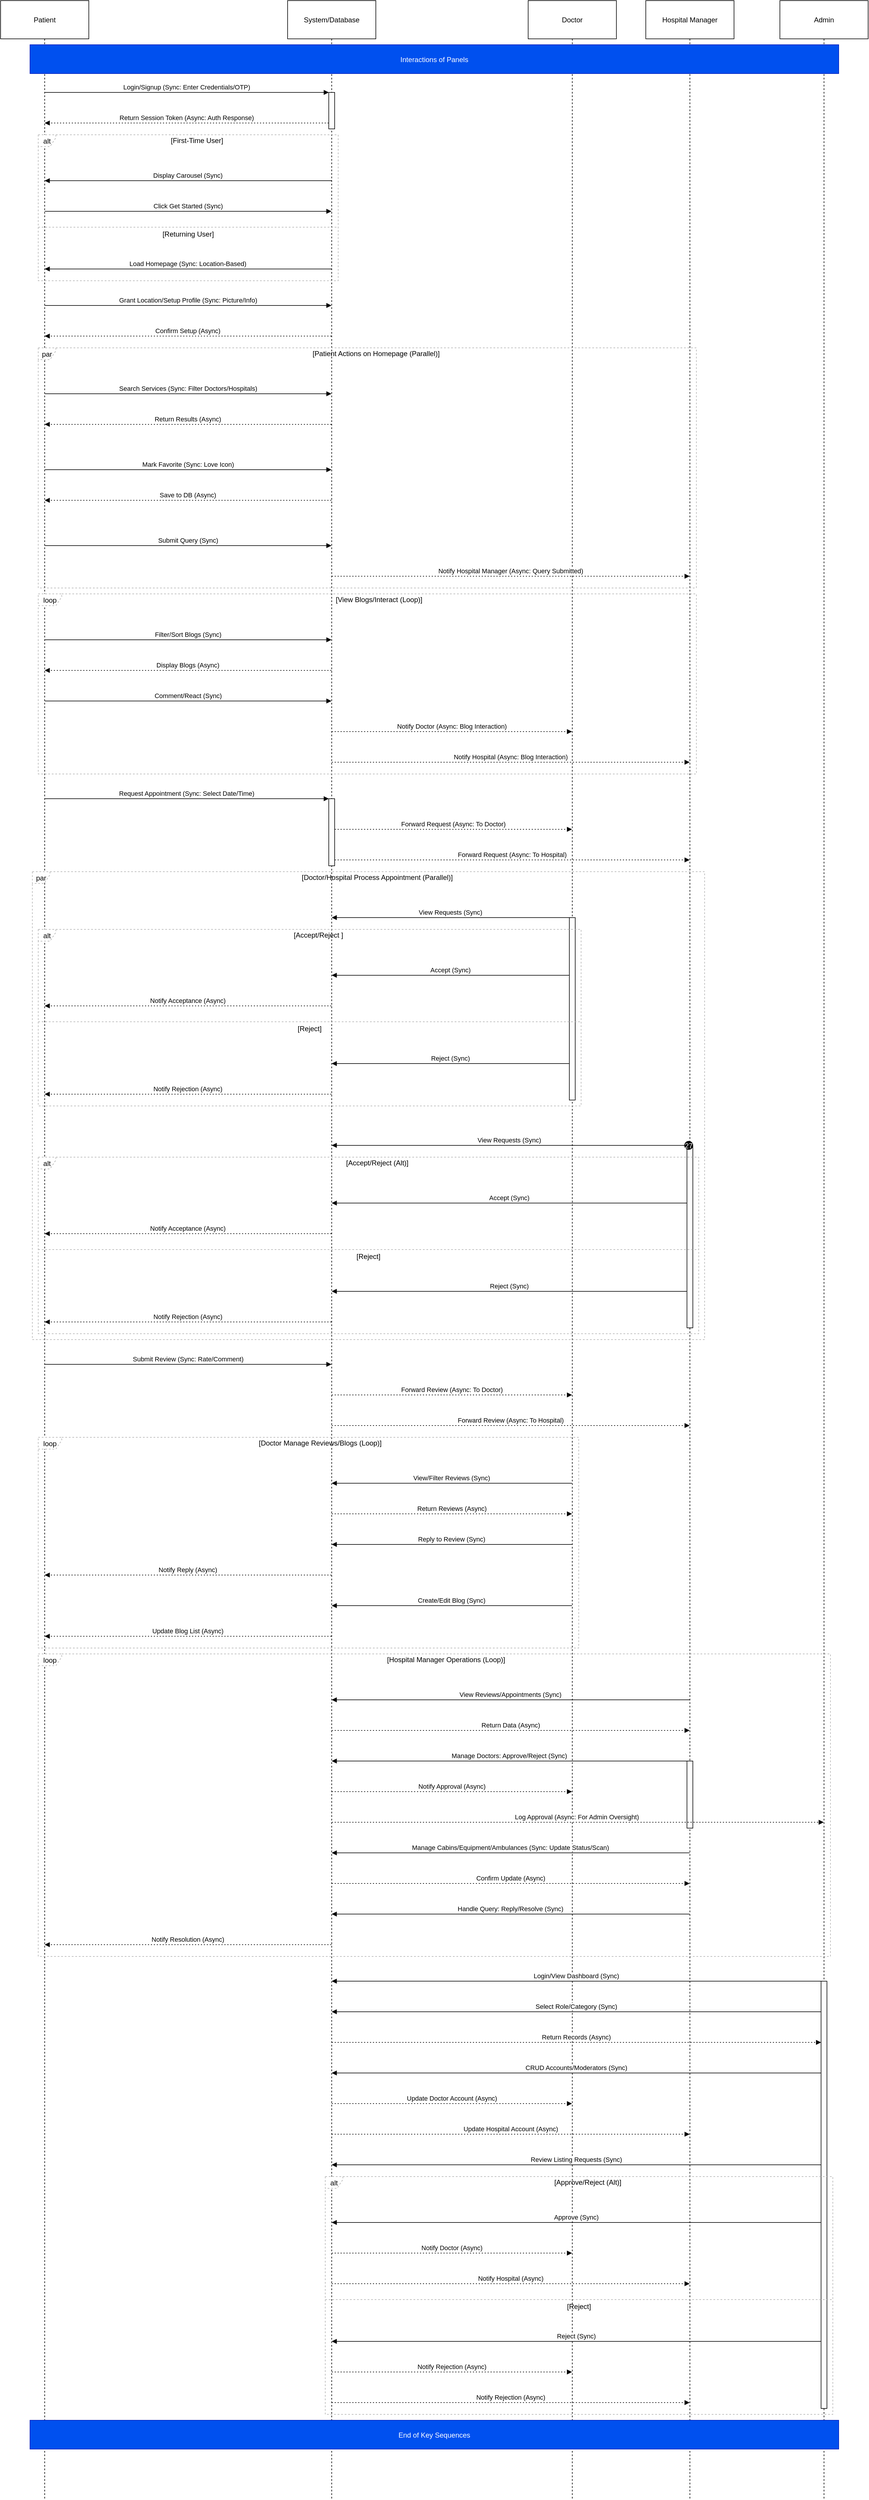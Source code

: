 <mxfile version="27.0.9">
  <diagram name="Page-1" id="QvruRTgkJkn1ztXlajO7">
    <mxGraphModel dx="1056" dy="623" grid="1" gridSize="10" guides="1" tooltips="1" connect="1" arrows="1" fold="1" page="1" pageScale="1" pageWidth="827" pageHeight="1169" math="0" shadow="0">
      <root>
        <mxCell id="0" />
        <mxCell id="1" parent="0" />
        <mxCell id="VMQEcDJkGILRsFR43LRz-1" value="Patient" style="shape=umlLifeline;perimeter=lifelinePerimeter;whiteSpace=wrap;container=1;dropTarget=0;collapsible=0;recursiveResize=0;outlineConnect=0;portConstraint=eastwest;newEdgeStyle={&quot;edgeStyle&quot;:&quot;elbowEdgeStyle&quot;,&quot;elbow&quot;:&quot;vertical&quot;,&quot;curved&quot;:0,&quot;rounded&quot;:0};size=65;" vertex="1" parent="1">
          <mxGeometry x="20" y="20" width="150" height="4245" as="geometry" />
        </mxCell>
        <mxCell id="VMQEcDJkGILRsFR43LRz-2" value="System/Database" style="shape=umlLifeline;perimeter=lifelinePerimeter;whiteSpace=wrap;container=1;dropTarget=0;collapsible=0;recursiveResize=0;outlineConnect=0;portConstraint=eastwest;newEdgeStyle={&quot;edgeStyle&quot;:&quot;elbowEdgeStyle&quot;,&quot;elbow&quot;:&quot;vertical&quot;,&quot;curved&quot;:0,&quot;rounded&quot;:0};size=65;" vertex="1" parent="1">
          <mxGeometry x="508" y="20" width="150" height="4245" as="geometry" />
        </mxCell>
        <mxCell id="VMQEcDJkGILRsFR43LRz-3" value="" style="points=[];perimeter=orthogonalPerimeter;outlineConnect=0;targetShapes=umlLifeline;portConstraint=eastwest;newEdgeStyle={&quot;edgeStyle&quot;:&quot;elbowEdgeStyle&quot;,&quot;elbow&quot;:&quot;vertical&quot;,&quot;curved&quot;:0,&quot;rounded&quot;:0}" vertex="1" parent="VMQEcDJkGILRsFR43LRz-2">
          <mxGeometry x="70" y="156" width="10" height="62" as="geometry" />
        </mxCell>
        <mxCell id="VMQEcDJkGILRsFR43LRz-4" value="" style="points=[];perimeter=orthogonalPerimeter;outlineConnect=0;targetShapes=umlLifeline;portConstraint=eastwest;newEdgeStyle={&quot;edgeStyle&quot;:&quot;elbowEdgeStyle&quot;,&quot;elbow&quot;:&quot;vertical&quot;,&quot;curved&quot;:0,&quot;rounded&quot;:0}" vertex="1" parent="VMQEcDJkGILRsFR43LRz-2">
          <mxGeometry x="70" y="1356" width="10" height="114" as="geometry" />
        </mxCell>
        <mxCell id="VMQEcDJkGILRsFR43LRz-5" value="Doctor" style="shape=umlLifeline;perimeter=lifelinePerimeter;whiteSpace=wrap;container=1;dropTarget=0;collapsible=0;recursiveResize=0;outlineConnect=0;portConstraint=eastwest;newEdgeStyle={&quot;edgeStyle&quot;:&quot;elbowEdgeStyle&quot;,&quot;elbow&quot;:&quot;vertical&quot;,&quot;curved&quot;:0,&quot;rounded&quot;:0};size=65;" vertex="1" parent="1">
          <mxGeometry x="917" y="20" width="150" height="4245" as="geometry" />
        </mxCell>
        <mxCell id="VMQEcDJkGILRsFR43LRz-6" value="" style="points=[];perimeter=orthogonalPerimeter;outlineConnect=0;targetShapes=umlLifeline;portConstraint=eastwest;newEdgeStyle={&quot;edgeStyle&quot;:&quot;elbowEdgeStyle&quot;,&quot;elbow&quot;:&quot;vertical&quot;,&quot;curved&quot;:0,&quot;rounded&quot;:0}" vertex="1" parent="VMQEcDJkGILRsFR43LRz-5">
          <mxGeometry x="70" y="1558" width="10" height="310" as="geometry" />
        </mxCell>
        <mxCell id="VMQEcDJkGILRsFR43LRz-7" value="Hospital Manager" style="shape=umlLifeline;perimeter=lifelinePerimeter;whiteSpace=wrap;container=1;dropTarget=0;collapsible=0;recursiveResize=0;outlineConnect=0;portConstraint=eastwest;newEdgeStyle={&quot;edgeStyle&quot;:&quot;elbowEdgeStyle&quot;,&quot;elbow&quot;:&quot;vertical&quot;,&quot;curved&quot;:0,&quot;rounded&quot;:0};size=65;" vertex="1" parent="1">
          <mxGeometry x="1117" y="20" width="150" height="4245" as="geometry" />
        </mxCell>
        <mxCell id="VMQEcDJkGILRsFR43LRz-8" value="" style="points=[];perimeter=orthogonalPerimeter;outlineConnect=0;targetShapes=umlLifeline;portConstraint=eastwest;newEdgeStyle={&quot;edgeStyle&quot;:&quot;elbowEdgeStyle&quot;,&quot;elbow&quot;:&quot;vertical&quot;,&quot;curved&quot;:0,&quot;rounded&quot;:0}" vertex="1" parent="VMQEcDJkGILRsFR43LRz-7">
          <mxGeometry x="70" y="1945" width="10" height="310" as="geometry" />
        </mxCell>
        <mxCell id="VMQEcDJkGILRsFR43LRz-9" value="" style="points=[];perimeter=orthogonalPerimeter;outlineConnect=0;targetShapes=umlLifeline;portConstraint=eastwest;newEdgeStyle={&quot;edgeStyle&quot;:&quot;elbowEdgeStyle&quot;,&quot;elbow&quot;:&quot;vertical&quot;,&quot;curved&quot;:0,&quot;rounded&quot;:0}" vertex="1" parent="VMQEcDJkGILRsFR43LRz-7">
          <mxGeometry x="70" y="2991" width="10" height="114" as="geometry" />
        </mxCell>
        <mxCell id="VMQEcDJkGILRsFR43LRz-10" value="Admin" style="shape=umlLifeline;perimeter=lifelinePerimeter;whiteSpace=wrap;container=1;dropTarget=0;collapsible=0;recursiveResize=0;outlineConnect=0;portConstraint=eastwest;newEdgeStyle={&quot;edgeStyle&quot;:&quot;elbowEdgeStyle&quot;,&quot;elbow&quot;:&quot;vertical&quot;,&quot;curved&quot;:0,&quot;rounded&quot;:0};size=65;" vertex="1" parent="1">
          <mxGeometry x="1345" y="20" width="150" height="4245" as="geometry" />
        </mxCell>
        <mxCell id="VMQEcDJkGILRsFR43LRz-11" value="" style="points=[];perimeter=orthogonalPerimeter;outlineConnect=0;targetShapes=umlLifeline;portConstraint=eastwest;newEdgeStyle={&quot;edgeStyle&quot;:&quot;elbowEdgeStyle&quot;,&quot;elbow&quot;:&quot;vertical&quot;,&quot;curved&quot;:0,&quot;rounded&quot;:0}" vertex="1" parent="VMQEcDJkGILRsFR43LRz-10">
          <mxGeometry x="70" y="3365" width="10" height="726" as="geometry" />
        </mxCell>
        <mxCell id="VMQEcDJkGILRsFR43LRz-12" value="alt" style="shape=umlFrame;dashed=1;pointerEvents=0;dropTarget=0;strokeColor=#B3B3B3;height=20;width=30" vertex="1" parent="1">
          <mxGeometry x="84" y="248" width="510" height="248" as="geometry" />
        </mxCell>
        <mxCell id="VMQEcDJkGILRsFR43LRz-13" value="[First-Time User]" style="text;strokeColor=none;fillColor=none;align=center;verticalAlign=middle;whiteSpace=wrap;" vertex="1" parent="VMQEcDJkGILRsFR43LRz-12">
          <mxGeometry x="30" width="480" height="20" as="geometry" />
        </mxCell>
        <mxCell id="VMQEcDJkGILRsFR43LRz-14" value="[Returning User]" style="shape=line;dashed=1;whiteSpace=wrap;verticalAlign=top;labelPosition=center;verticalLabelPosition=middle;align=center;strokeColor=#B3B3B3;" vertex="1" parent="VMQEcDJkGILRsFR43LRz-12">
          <mxGeometry y="155" width="510" height="4" as="geometry" />
        </mxCell>
        <mxCell id="VMQEcDJkGILRsFR43LRz-15" value="par" style="shape=umlFrame;dashed=1;pointerEvents=0;dropTarget=0;strokeColor=#B3B3B3;height=20;width=30" vertex="1" parent="1">
          <mxGeometry x="84" y="610" width="1119" height="408" as="geometry" />
        </mxCell>
        <mxCell id="VMQEcDJkGILRsFR43LRz-16" value="[Patient Actions on Homepage (Parallel)]" style="text;strokeColor=none;fillColor=none;align=center;verticalAlign=middle;whiteSpace=wrap;" vertex="1" parent="VMQEcDJkGILRsFR43LRz-15">
          <mxGeometry x="30" width="1089" height="20" as="geometry" />
        </mxCell>
        <mxCell id="VMQEcDJkGILRsFR43LRz-17" value="" style="shape=line;dashed=1;whiteSpace=wrap;verticalAlign=top;labelPosition=center;verticalLabelPosition=middle;align=center;strokeColor=#B3B3B3;" vertex="1" parent="VMQEcDJkGILRsFR43LRz-15">
          <mxGeometry y="155" width="1119" as="geometry" />
        </mxCell>
        <mxCell id="VMQEcDJkGILRsFR43LRz-18" value="" style="shape=line;dashed=1;whiteSpace=wrap;verticalAlign=top;labelPosition=center;verticalLabelPosition=middle;align=center;strokeColor=#B3B3B3;" vertex="1" parent="VMQEcDJkGILRsFR43LRz-15">
          <mxGeometry y="284" width="1119" as="geometry" />
        </mxCell>
        <mxCell id="VMQEcDJkGILRsFR43LRz-19" value="loop" style="shape=umlFrame;dashed=1;pointerEvents=0;dropTarget=0;strokeColor=#B3B3B3;height=20;width=40" vertex="1" parent="1">
          <mxGeometry x="84" y="1028" width="1119" height="306" as="geometry" />
        </mxCell>
        <mxCell id="VMQEcDJkGILRsFR43LRz-20" value="[View Blogs/Interact (Loop)]" style="text;strokeColor=none;fillColor=none;align=center;verticalAlign=middle;whiteSpace=wrap;" vertex="1" parent="VMQEcDJkGILRsFR43LRz-19">
          <mxGeometry x="40" width="1079" height="20" as="geometry" />
        </mxCell>
        <mxCell id="VMQEcDJkGILRsFR43LRz-21" value="alt" style="shape=umlFrame;dashed=1;pointerEvents=0;dropTarget=0;strokeColor=#B3B3B3;height=20;width=30" vertex="1" parent="1">
          <mxGeometry x="84" y="1598" width="923" height="300" as="geometry" />
        </mxCell>
        <mxCell id="VMQEcDJkGILRsFR43LRz-22" value="[Accept/Reject ]" style="text;strokeColor=none;fillColor=none;align=center;verticalAlign=middle;whiteSpace=wrap;" vertex="1" parent="VMQEcDJkGILRsFR43LRz-21">
          <mxGeometry x="30" width="893" height="20" as="geometry" />
        </mxCell>
        <mxCell id="VMQEcDJkGILRsFR43LRz-23" value="[Reject]" style="shape=line;dashed=1;whiteSpace=wrap;verticalAlign=top;labelPosition=center;verticalLabelPosition=middle;align=center;strokeColor=#B3B3B3;" vertex="1" parent="VMQEcDJkGILRsFR43LRz-21">
          <mxGeometry y="155" width="923" height="4" as="geometry" />
        </mxCell>
        <mxCell id="VMQEcDJkGILRsFR43LRz-24" value="alt" style="shape=umlFrame;dashed=1;pointerEvents=0;dropTarget=0;strokeColor=#B3B3B3;height=20;width=30" vertex="1" parent="1">
          <mxGeometry x="84" y="1985" width="1123" height="300" as="geometry" />
        </mxCell>
        <mxCell id="VMQEcDJkGILRsFR43LRz-25" value="[Accept/Reject (Alt)]" style="text;strokeColor=none;fillColor=none;align=center;verticalAlign=middle;whiteSpace=wrap;" vertex="1" parent="VMQEcDJkGILRsFR43LRz-24">
          <mxGeometry x="30" width="1093" height="20" as="geometry" />
        </mxCell>
        <mxCell id="VMQEcDJkGILRsFR43LRz-26" value="[Reject]" style="shape=line;dashed=1;whiteSpace=wrap;verticalAlign=top;labelPosition=center;verticalLabelPosition=middle;align=center;strokeColor=#B3B3B3;" vertex="1" parent="VMQEcDJkGILRsFR43LRz-24">
          <mxGeometry y="155" width="1123" height="4" as="geometry" />
        </mxCell>
        <mxCell id="VMQEcDJkGILRsFR43LRz-27" value="par" style="shape=umlFrame;dashed=1;pointerEvents=0;dropTarget=0;strokeColor=#B3B3B3;height=20;width=30" vertex="1" parent="1">
          <mxGeometry x="74" y="1500" width="1143" height="795" as="geometry" />
        </mxCell>
        <mxCell id="VMQEcDJkGILRsFR43LRz-28" value="[Doctor/Hospital Process Appointment (Parallel)]" style="text;strokeColor=none;fillColor=none;align=center;verticalAlign=middle;whiteSpace=wrap;" vertex="1" parent="VMQEcDJkGILRsFR43LRz-27">
          <mxGeometry x="30" width="1113" height="20" as="geometry" />
        </mxCell>
        <mxCell id="VMQEcDJkGILRsFR43LRz-29" value="" style="shape=line;dashed=1;whiteSpace=wrap;verticalAlign=top;labelPosition=center;verticalLabelPosition=middle;align=center;strokeColor=#B3B3B3;" vertex="1" parent="VMQEcDJkGILRsFR43LRz-27">
          <mxGeometry y="413" width="1143" as="geometry" />
        </mxCell>
        <mxCell id="VMQEcDJkGILRsFR43LRz-30" value="loop" style="shape=umlFrame;dashed=1;pointerEvents=0;dropTarget=0;strokeColor=#B3B3B3;height=20;width=40" vertex="1" parent="1">
          <mxGeometry x="84" y="2461" width="919" height="358" as="geometry" />
        </mxCell>
        <mxCell id="VMQEcDJkGILRsFR43LRz-31" value="[Doctor Manage Reviews/Blogs (Loop)]" style="text;strokeColor=none;fillColor=none;align=center;verticalAlign=middle;whiteSpace=wrap;" vertex="1" parent="VMQEcDJkGILRsFR43LRz-30">
          <mxGeometry x="40" width="879" height="20" as="geometry" />
        </mxCell>
        <mxCell id="VMQEcDJkGILRsFR43LRz-32" value="loop" style="shape=umlFrame;dashed=1;pointerEvents=0;dropTarget=0;strokeColor=#B3B3B3;height=20;width=40" vertex="1" parent="1">
          <mxGeometry x="84" y="2829" width="1347" height="514" as="geometry" />
        </mxCell>
        <mxCell id="VMQEcDJkGILRsFR43LRz-33" value="[Hospital Manager Operations (Loop)]" style="text;strokeColor=none;fillColor=none;align=center;verticalAlign=middle;whiteSpace=wrap;" vertex="1" parent="VMQEcDJkGILRsFR43LRz-32">
          <mxGeometry x="40" width="1307" height="20" as="geometry" />
        </mxCell>
        <mxCell id="VMQEcDJkGILRsFR43LRz-34" value="alt" style="shape=umlFrame;dashed=1;pointerEvents=0;dropTarget=0;strokeColor=#B3B3B3;height=20;width=30" vertex="1" parent="1">
          <mxGeometry x="572" y="3717" width="863" height="404" as="geometry" />
        </mxCell>
        <mxCell id="VMQEcDJkGILRsFR43LRz-35" value="[Approve/Reject (Alt)]" style="text;strokeColor=none;fillColor=none;align=center;verticalAlign=middle;whiteSpace=wrap;" vertex="1" parent="VMQEcDJkGILRsFR43LRz-34">
          <mxGeometry x="30" width="833" height="20" as="geometry" />
        </mxCell>
        <mxCell id="VMQEcDJkGILRsFR43LRz-36" value="[Reject]" style="shape=line;dashed=1;whiteSpace=wrap;verticalAlign=top;labelPosition=center;verticalLabelPosition=middle;align=center;strokeColor=#B3B3B3;" vertex="1" parent="VMQEcDJkGILRsFR43LRz-34">
          <mxGeometry y="207" width="863" height="4" as="geometry" />
        </mxCell>
        <mxCell id="VMQEcDJkGILRsFR43LRz-37" value="Login/Signup (Sync: Enter Credentials/OTP)" style="verticalAlign=bottom;edgeStyle=elbowEdgeStyle;elbow=vertical;curved=0;rounded=0;endArrow=block;" edge="1" parent="1" source="VMQEcDJkGILRsFR43LRz-1" target="VMQEcDJkGILRsFR43LRz-3">
          <mxGeometry relative="1" as="geometry">
            <Array as="points">
              <mxPoint x="348" y="176" />
            </Array>
          </mxGeometry>
        </mxCell>
        <mxCell id="VMQEcDJkGILRsFR43LRz-39" value="Return Session Token (Async: Auth Response)" style="verticalAlign=bottom;edgeStyle=elbowEdgeStyle;elbow=vertical;curved=0;rounded=0;dashed=1;dashPattern=2 3;endArrow=block;" edge="1" parent="1" source="VMQEcDJkGILRsFR43LRz-3" target="VMQEcDJkGILRsFR43LRz-1">
          <mxGeometry relative="1" as="geometry">
            <Array as="points">
              <mxPoint x="349" y="228" />
            </Array>
          </mxGeometry>
        </mxCell>
        <mxCell id="VMQEcDJkGILRsFR43LRz-41" value="Display Carousel (Sync)" style="verticalAlign=bottom;edgeStyle=elbowEdgeStyle;elbow=vertical;curved=0;rounded=0;endArrow=block;" edge="1" parent="1" source="VMQEcDJkGILRsFR43LRz-2" target="VMQEcDJkGILRsFR43LRz-1">
          <mxGeometry relative="1" as="geometry">
            <Array as="points">
              <mxPoint x="351" y="326" />
            </Array>
          </mxGeometry>
        </mxCell>
        <mxCell id="VMQEcDJkGILRsFR43LRz-43" value="Click Get Started (Sync)" style="verticalAlign=bottom;edgeStyle=elbowEdgeStyle;elbow=vertical;curved=0;rounded=0;endArrow=block;" edge="1" parent="1" source="VMQEcDJkGILRsFR43LRz-1" target="VMQEcDJkGILRsFR43LRz-2">
          <mxGeometry relative="1" as="geometry">
            <Array as="points">
              <mxPoint x="348" y="378" />
            </Array>
          </mxGeometry>
        </mxCell>
        <mxCell id="VMQEcDJkGILRsFR43LRz-45" value="Load Homepage (Sync: Location-Based)" style="verticalAlign=bottom;edgeStyle=elbowEdgeStyle;elbow=vertical;curved=0;rounded=0;endArrow=block;" edge="1" parent="1" source="VMQEcDJkGILRsFR43LRz-2" target="VMQEcDJkGILRsFR43LRz-1">
          <mxGeometry relative="1" as="geometry">
            <Array as="points">
              <mxPoint x="351" y="476" />
            </Array>
          </mxGeometry>
        </mxCell>
        <mxCell id="VMQEcDJkGILRsFR43LRz-47" value="Grant Location/Setup Profile (Sync: Picture/Info)" style="verticalAlign=bottom;edgeStyle=elbowEdgeStyle;elbow=vertical;curved=0;rounded=0;endArrow=block;" edge="1" parent="1" source="VMQEcDJkGILRsFR43LRz-1" target="VMQEcDJkGILRsFR43LRz-2">
          <mxGeometry x="-0.0" relative="1" as="geometry">
            <Array as="points">
              <mxPoint x="348" y="538" />
            </Array>
            <mxPoint as="offset" />
          </mxGeometry>
        </mxCell>
        <mxCell id="VMQEcDJkGILRsFR43LRz-49" value="Confirm Setup (Async)" style="verticalAlign=bottom;edgeStyle=elbowEdgeStyle;elbow=vertical;curved=0;rounded=0;dashed=1;dashPattern=2 3;endArrow=block;" edge="1" parent="1" source="VMQEcDJkGILRsFR43LRz-2" target="VMQEcDJkGILRsFR43LRz-1">
          <mxGeometry relative="1" as="geometry">
            <Array as="points">
              <mxPoint x="351" y="590" />
            </Array>
          </mxGeometry>
        </mxCell>
        <mxCell id="VMQEcDJkGILRsFR43LRz-51" value="Search Services (Sync: Filter Doctors/Hospitals)" style="verticalAlign=bottom;edgeStyle=elbowEdgeStyle;elbow=vertical;curved=0;rounded=0;endArrow=block;" edge="1" parent="1" source="VMQEcDJkGILRsFR43LRz-1" target="VMQEcDJkGILRsFR43LRz-2">
          <mxGeometry relative="1" as="geometry">
            <Array as="points">
              <mxPoint x="348" y="688" />
            </Array>
          </mxGeometry>
        </mxCell>
        <mxCell id="VMQEcDJkGILRsFR43LRz-53" value="Return Results (Async)" style="verticalAlign=bottom;edgeStyle=elbowEdgeStyle;elbow=vertical;curved=0;rounded=0;dashed=1;dashPattern=2 3;endArrow=block;" edge="1" parent="1" source="VMQEcDJkGILRsFR43LRz-2" target="VMQEcDJkGILRsFR43LRz-1">
          <mxGeometry relative="1" as="geometry">
            <Array as="points">
              <mxPoint x="351" y="740" />
            </Array>
          </mxGeometry>
        </mxCell>
        <mxCell id="VMQEcDJkGILRsFR43LRz-55" value="Mark Favorite (Sync: Love Icon)" style="verticalAlign=bottom;edgeStyle=elbowEdgeStyle;elbow=vertical;curved=0;rounded=0;endArrow=block;" edge="1" parent="1" source="VMQEcDJkGILRsFR43LRz-1" target="VMQEcDJkGILRsFR43LRz-2">
          <mxGeometry relative="1" as="geometry">
            <Array as="points">
              <mxPoint x="348" y="817" />
            </Array>
          </mxGeometry>
        </mxCell>
        <mxCell id="VMQEcDJkGILRsFR43LRz-57" value="Save to DB (Async)" style="verticalAlign=bottom;edgeStyle=elbowEdgeStyle;elbow=vertical;curved=0;rounded=0;dashed=1;dashPattern=2 3;endArrow=block;" edge="1" parent="1" source="VMQEcDJkGILRsFR43LRz-2" target="VMQEcDJkGILRsFR43LRz-1">
          <mxGeometry relative="1" as="geometry">
            <Array as="points">
              <mxPoint x="351" y="869" />
            </Array>
          </mxGeometry>
        </mxCell>
        <mxCell id="VMQEcDJkGILRsFR43LRz-59" value="Submit Query (Sync)" style="verticalAlign=bottom;edgeStyle=elbowEdgeStyle;elbow=vertical;curved=0;rounded=0;endArrow=block;" edge="1" parent="1" source="VMQEcDJkGILRsFR43LRz-1" target="VMQEcDJkGILRsFR43LRz-2">
          <mxGeometry relative="1" as="geometry">
            <Array as="points">
              <mxPoint x="348" y="946" />
            </Array>
          </mxGeometry>
        </mxCell>
        <mxCell id="VMQEcDJkGILRsFR43LRz-61" value="Notify Hospital Manager (Async: Query Submitted)" style="verticalAlign=bottom;edgeStyle=elbowEdgeStyle;elbow=vertical;curved=0;rounded=0;dashed=1;dashPattern=2 3;endArrow=block;" edge="1" parent="1" source="VMQEcDJkGILRsFR43LRz-2" target="VMQEcDJkGILRsFR43LRz-7">
          <mxGeometry relative="1" as="geometry">
            <Array as="points">
              <mxPoint x="896" y="998" />
            </Array>
          </mxGeometry>
        </mxCell>
        <mxCell id="VMQEcDJkGILRsFR43LRz-63" value="Filter/Sort Blogs (Sync)" style="verticalAlign=bottom;edgeStyle=elbowEdgeStyle;elbow=vertical;curved=0;rounded=0;endArrow=block;" edge="1" parent="1" source="VMQEcDJkGILRsFR43LRz-1" target="VMQEcDJkGILRsFR43LRz-2">
          <mxGeometry relative="1" as="geometry">
            <Array as="points">
              <mxPoint x="348" y="1106" />
            </Array>
          </mxGeometry>
        </mxCell>
        <mxCell id="VMQEcDJkGILRsFR43LRz-65" value="Display Blogs (Async)" style="verticalAlign=bottom;edgeStyle=elbowEdgeStyle;elbow=vertical;curved=0;rounded=0;dashed=1;dashPattern=2 3;endArrow=block;" edge="1" parent="1" source="VMQEcDJkGILRsFR43LRz-2" target="VMQEcDJkGILRsFR43LRz-1">
          <mxGeometry relative="1" as="geometry">
            <Array as="points">
              <mxPoint x="351" y="1158" />
            </Array>
          </mxGeometry>
        </mxCell>
        <mxCell id="VMQEcDJkGILRsFR43LRz-67" value="Comment/React (Sync)" style="verticalAlign=bottom;edgeStyle=elbowEdgeStyle;elbow=vertical;curved=0;rounded=0;endArrow=block;" edge="1" parent="1" source="VMQEcDJkGILRsFR43LRz-1" target="VMQEcDJkGILRsFR43LRz-2">
          <mxGeometry relative="1" as="geometry">
            <Array as="points">
              <mxPoint x="348" y="1210" />
            </Array>
          </mxGeometry>
        </mxCell>
        <mxCell id="VMQEcDJkGILRsFR43LRz-69" value="Notify Doctor (Async: Blog Interaction)" style="verticalAlign=bottom;edgeStyle=elbowEdgeStyle;elbow=vertical;curved=0;rounded=0;dashed=1;dashPattern=2 3;endArrow=block;" edge="1" parent="1" source="VMQEcDJkGILRsFR43LRz-2" target="VMQEcDJkGILRsFR43LRz-5">
          <mxGeometry relative="1" as="geometry">
            <Array as="points">
              <mxPoint x="796" y="1262" />
            </Array>
          </mxGeometry>
        </mxCell>
        <mxCell id="VMQEcDJkGILRsFR43LRz-71" value="Notify Hospital (Async: Blog Interaction)" style="verticalAlign=bottom;edgeStyle=elbowEdgeStyle;elbow=vertical;curved=0;rounded=0;dashed=1;dashPattern=2 3;endArrow=block;" edge="1" parent="1" source="VMQEcDJkGILRsFR43LRz-2" target="VMQEcDJkGILRsFR43LRz-7">
          <mxGeometry relative="1" as="geometry">
            <Array as="points">
              <mxPoint x="896" y="1314" />
            </Array>
          </mxGeometry>
        </mxCell>
        <mxCell id="VMQEcDJkGILRsFR43LRz-73" value="Request Appointment (Sync: Select Date/Time)" style="verticalAlign=bottom;edgeStyle=elbowEdgeStyle;elbow=vertical;curved=0;rounded=0;endArrow=block;" edge="1" parent="1" source="VMQEcDJkGILRsFR43LRz-1" target="VMQEcDJkGILRsFR43LRz-4">
          <mxGeometry relative="1" as="geometry">
            <Array as="points">
              <mxPoint x="348" y="1376" />
            </Array>
          </mxGeometry>
        </mxCell>
        <mxCell id="VMQEcDJkGILRsFR43LRz-75" value="Forward Request (Async: To Doctor)" style="verticalAlign=bottom;edgeStyle=elbowEdgeStyle;elbow=vertical;curved=0;rounded=0;dashed=1;dashPattern=2 3;endArrow=block;" edge="1" parent="1" source="VMQEcDJkGILRsFR43LRz-4" target="VMQEcDJkGILRsFR43LRz-5">
          <mxGeometry relative="1" as="geometry">
            <Array as="points">
              <mxPoint x="798" y="1428" />
            </Array>
          </mxGeometry>
        </mxCell>
        <mxCell id="VMQEcDJkGILRsFR43LRz-77" value="Forward Request (Async: To Hospital)" style="verticalAlign=bottom;edgeStyle=elbowEdgeStyle;elbow=vertical;curved=0;rounded=0;dashed=1;dashPattern=2 3;endArrow=block;" edge="1" parent="1" source="VMQEcDJkGILRsFR43LRz-4" target="VMQEcDJkGILRsFR43LRz-7">
          <mxGeometry relative="1" as="geometry">
            <Array as="points">
              <mxPoint x="898" y="1480" />
            </Array>
          </mxGeometry>
        </mxCell>
        <mxCell id="VMQEcDJkGILRsFR43LRz-79" value="View Requests (Sync)" style="verticalAlign=bottom;edgeStyle=elbowEdgeStyle;elbow=vertical;curved=0;rounded=0;endArrow=block;" edge="1" parent="1" source="VMQEcDJkGILRsFR43LRz-6" target="VMQEcDJkGILRsFR43LRz-2">
          <mxGeometry relative="1" as="geometry">
            <Array as="points">
              <mxPoint x="799" y="1578" />
            </Array>
          </mxGeometry>
        </mxCell>
        <mxCell id="VMQEcDJkGILRsFR43LRz-81" value="Accept (Sync)" style="verticalAlign=bottom;edgeStyle=elbowEdgeStyle;elbow=vertical;curved=0;rounded=0;endArrow=block;" edge="1" parent="1" source="VMQEcDJkGILRsFR43LRz-6" target="VMQEcDJkGILRsFR43LRz-2">
          <mxGeometry relative="1" as="geometry">
            <Array as="points">
              <mxPoint x="797" y="1676" />
            </Array>
          </mxGeometry>
        </mxCell>
        <mxCell id="VMQEcDJkGILRsFR43LRz-83" value="Notify Acceptance (Async)" style="verticalAlign=bottom;edgeStyle=elbowEdgeStyle;elbow=vertical;curved=0;rounded=0;dashed=1;dashPattern=2 3;endArrow=block;" edge="1" parent="1" source="VMQEcDJkGILRsFR43LRz-2" target="VMQEcDJkGILRsFR43LRz-1">
          <mxGeometry relative="1" as="geometry">
            <Array as="points">
              <mxPoint x="351" y="1728" />
            </Array>
          </mxGeometry>
        </mxCell>
        <mxCell id="VMQEcDJkGILRsFR43LRz-85" value="Reject (Sync)" style="verticalAlign=bottom;edgeStyle=elbowEdgeStyle;elbow=vertical;curved=0;rounded=0;endArrow=block;" edge="1" parent="1" source="VMQEcDJkGILRsFR43LRz-6" target="VMQEcDJkGILRsFR43LRz-2">
          <mxGeometry relative="1" as="geometry">
            <Array as="points">
              <mxPoint x="797" y="1826" />
            </Array>
          </mxGeometry>
        </mxCell>
        <mxCell id="VMQEcDJkGILRsFR43LRz-87" value="Notify Rejection (Async)" style="verticalAlign=bottom;edgeStyle=elbowEdgeStyle;elbow=vertical;curved=0;rounded=0;dashed=1;dashPattern=2 3;endArrow=block;" edge="1" parent="1" source="VMQEcDJkGILRsFR43LRz-2" target="VMQEcDJkGILRsFR43LRz-1">
          <mxGeometry relative="1" as="geometry">
            <Array as="points">
              <mxPoint x="351" y="1878" />
            </Array>
          </mxGeometry>
        </mxCell>
        <mxCell id="VMQEcDJkGILRsFR43LRz-89" value="View Requests (Sync)" style="verticalAlign=bottom;edgeStyle=elbowEdgeStyle;elbow=vertical;curved=0;rounded=0;endArrow=block;" edge="1" parent="1" source="VMQEcDJkGILRsFR43LRz-8" target="VMQEcDJkGILRsFR43LRz-2">
          <mxGeometry relative="1" as="geometry">
            <Array as="points">
              <mxPoint x="899" y="1965" />
            </Array>
          </mxGeometry>
        </mxCell>
        <mxCell id="VMQEcDJkGILRsFR43LRz-90" value="27" style="ellipse;aspect=fixed;fillColor=#000000;align=center;fontColor=#FFFFFF;" vertex="1" parent="VMQEcDJkGILRsFR43LRz-89">
          <mxGeometry width="14" height="14" relative="1" as="geometry">
            <mxPoint x="298" y="-7" as="offset" />
          </mxGeometry>
        </mxCell>
        <mxCell id="VMQEcDJkGILRsFR43LRz-91" value="Accept (Sync)" style="verticalAlign=bottom;edgeStyle=elbowEdgeStyle;elbow=vertical;curved=0;rounded=0;endArrow=block;" edge="1" parent="1" source="VMQEcDJkGILRsFR43LRz-8" target="VMQEcDJkGILRsFR43LRz-2">
          <mxGeometry relative="1" as="geometry">
            <Array as="points">
              <mxPoint x="897" y="2063" />
            </Array>
          </mxGeometry>
        </mxCell>
        <mxCell id="VMQEcDJkGILRsFR43LRz-93" value="Notify Acceptance (Async)" style="verticalAlign=bottom;edgeStyle=elbowEdgeStyle;elbow=vertical;curved=0;rounded=0;dashed=1;dashPattern=2 3;endArrow=block;" edge="1" parent="1" source="VMQEcDJkGILRsFR43LRz-2" target="VMQEcDJkGILRsFR43LRz-1">
          <mxGeometry relative="1" as="geometry">
            <Array as="points">
              <mxPoint x="351" y="2115" />
            </Array>
          </mxGeometry>
        </mxCell>
        <mxCell id="VMQEcDJkGILRsFR43LRz-95" value="Reject (Sync)" style="verticalAlign=bottom;edgeStyle=elbowEdgeStyle;elbow=vertical;curved=0;rounded=0;endArrow=block;" edge="1" parent="1" source="VMQEcDJkGILRsFR43LRz-8" target="VMQEcDJkGILRsFR43LRz-2">
          <mxGeometry relative="1" as="geometry">
            <Array as="points">
              <mxPoint x="897" y="2213" />
            </Array>
          </mxGeometry>
        </mxCell>
        <mxCell id="VMQEcDJkGILRsFR43LRz-97" value="Notify Rejection (Async)" style="verticalAlign=bottom;edgeStyle=elbowEdgeStyle;elbow=vertical;curved=0;rounded=0;dashed=1;dashPattern=2 3;endArrow=block;" edge="1" parent="1" source="VMQEcDJkGILRsFR43LRz-2" target="VMQEcDJkGILRsFR43LRz-1">
          <mxGeometry relative="1" as="geometry">
            <Array as="points">
              <mxPoint x="351" y="2265" />
            </Array>
          </mxGeometry>
        </mxCell>
        <mxCell id="VMQEcDJkGILRsFR43LRz-99" value="Submit Review (Sync: Rate/Comment)" style="verticalAlign=bottom;edgeStyle=elbowEdgeStyle;elbow=vertical;curved=0;rounded=0;endArrow=block;" edge="1" parent="1" source="VMQEcDJkGILRsFR43LRz-1" target="VMQEcDJkGILRsFR43LRz-2">
          <mxGeometry relative="1" as="geometry">
            <Array as="points">
              <mxPoint x="348" y="2337" />
            </Array>
          </mxGeometry>
        </mxCell>
        <mxCell id="VMQEcDJkGILRsFR43LRz-101" value="Forward Review (Async: To Doctor)" style="verticalAlign=bottom;edgeStyle=elbowEdgeStyle;elbow=vertical;curved=0;rounded=0;dashed=1;dashPattern=2 3;endArrow=block;" edge="1" parent="1" source="VMQEcDJkGILRsFR43LRz-2" target="VMQEcDJkGILRsFR43LRz-5">
          <mxGeometry relative="1" as="geometry">
            <Array as="points">
              <mxPoint x="796" y="2389" />
            </Array>
          </mxGeometry>
        </mxCell>
        <mxCell id="VMQEcDJkGILRsFR43LRz-103" value="Forward Review (Async: To Hospital)" style="verticalAlign=bottom;edgeStyle=elbowEdgeStyle;elbow=vertical;curved=0;rounded=0;dashed=1;dashPattern=2 3;endArrow=block;" edge="1" parent="1" source="VMQEcDJkGILRsFR43LRz-2" target="VMQEcDJkGILRsFR43LRz-7">
          <mxGeometry relative="1" as="geometry">
            <Array as="points">
              <mxPoint x="896" y="2441" />
            </Array>
          </mxGeometry>
        </mxCell>
        <mxCell id="VMQEcDJkGILRsFR43LRz-105" value="View/Filter Reviews (Sync)" style="verticalAlign=bottom;edgeStyle=elbowEdgeStyle;elbow=vertical;curved=0;rounded=0;endArrow=block;" edge="1" parent="1" source="VMQEcDJkGILRsFR43LRz-5" target="VMQEcDJkGILRsFR43LRz-2">
          <mxGeometry relative="1" as="geometry">
            <Array as="points">
              <mxPoint x="799" y="2539" />
            </Array>
          </mxGeometry>
        </mxCell>
        <mxCell id="VMQEcDJkGILRsFR43LRz-107" value="Return Reviews (Async)" style="verticalAlign=bottom;edgeStyle=elbowEdgeStyle;elbow=vertical;curved=0;rounded=0;dashed=1;dashPattern=2 3;endArrow=block;" edge="1" parent="1" source="VMQEcDJkGILRsFR43LRz-2" target="VMQEcDJkGILRsFR43LRz-5">
          <mxGeometry relative="1" as="geometry">
            <Array as="points">
              <mxPoint x="796" y="2591" />
            </Array>
          </mxGeometry>
        </mxCell>
        <mxCell id="VMQEcDJkGILRsFR43LRz-109" value="Reply to Review (Sync)" style="verticalAlign=bottom;edgeStyle=elbowEdgeStyle;elbow=vertical;curved=0;rounded=0;endArrow=block;" edge="1" parent="1" source="VMQEcDJkGILRsFR43LRz-5" target="VMQEcDJkGILRsFR43LRz-2">
          <mxGeometry relative="1" as="geometry">
            <Array as="points">
              <mxPoint x="799" y="2643" />
            </Array>
          </mxGeometry>
        </mxCell>
        <mxCell id="VMQEcDJkGILRsFR43LRz-111" value="Notify Reply (Async)" style="verticalAlign=bottom;edgeStyle=elbowEdgeStyle;elbow=vertical;curved=0;rounded=0;dashed=1;dashPattern=2 3;endArrow=block;" edge="1" parent="1" source="VMQEcDJkGILRsFR43LRz-2" target="VMQEcDJkGILRsFR43LRz-1">
          <mxGeometry relative="1" as="geometry">
            <Array as="points">
              <mxPoint x="351" y="2695" />
            </Array>
          </mxGeometry>
        </mxCell>
        <mxCell id="VMQEcDJkGILRsFR43LRz-113" value="Create/Edit Blog (Sync)" style="verticalAlign=bottom;edgeStyle=elbowEdgeStyle;elbow=vertical;curved=0;rounded=0;endArrow=block;" edge="1" parent="1" source="VMQEcDJkGILRsFR43LRz-5" target="VMQEcDJkGILRsFR43LRz-2">
          <mxGeometry relative="1" as="geometry">
            <Array as="points">
              <mxPoint x="799" y="2747" />
            </Array>
          </mxGeometry>
        </mxCell>
        <mxCell id="VMQEcDJkGILRsFR43LRz-115" value="Update Blog List (Async)" style="verticalAlign=bottom;edgeStyle=elbowEdgeStyle;elbow=vertical;curved=0;rounded=0;dashed=1;dashPattern=2 3;endArrow=block;" edge="1" parent="1" source="VMQEcDJkGILRsFR43LRz-2" target="VMQEcDJkGILRsFR43LRz-1">
          <mxGeometry relative="1" as="geometry">
            <Array as="points">
              <mxPoint x="351" y="2799" />
            </Array>
          </mxGeometry>
        </mxCell>
        <mxCell id="VMQEcDJkGILRsFR43LRz-117" value="View Reviews/Appointments (Sync)" style="verticalAlign=bottom;edgeStyle=elbowEdgeStyle;elbow=vertical;curved=0;rounded=0;endArrow=block;" edge="1" parent="1" source="VMQEcDJkGILRsFR43LRz-7" target="VMQEcDJkGILRsFR43LRz-2">
          <mxGeometry relative="1" as="geometry">
            <Array as="points">
              <mxPoint x="899" y="2907" />
            </Array>
          </mxGeometry>
        </mxCell>
        <mxCell id="VMQEcDJkGILRsFR43LRz-119" value="Return Data (Async)" style="verticalAlign=bottom;edgeStyle=elbowEdgeStyle;elbow=vertical;curved=0;rounded=0;dashed=1;dashPattern=2 3;endArrow=block;" edge="1" parent="1" source="VMQEcDJkGILRsFR43LRz-2" target="VMQEcDJkGILRsFR43LRz-7">
          <mxGeometry relative="1" as="geometry">
            <Array as="points">
              <mxPoint x="896" y="2959" />
            </Array>
          </mxGeometry>
        </mxCell>
        <mxCell id="VMQEcDJkGILRsFR43LRz-121" value="Manage Doctors: Approve/Reject (Sync)" style="verticalAlign=bottom;edgeStyle=elbowEdgeStyle;elbow=vertical;curved=0;rounded=0;endArrow=block;" edge="1" parent="1" source="VMQEcDJkGILRsFR43LRz-9" target="VMQEcDJkGILRsFR43LRz-2">
          <mxGeometry relative="1" as="geometry">
            <Array as="points">
              <mxPoint x="899" y="3011" />
            </Array>
          </mxGeometry>
        </mxCell>
        <mxCell id="VMQEcDJkGILRsFR43LRz-123" value="Notify Approval (Async)" style="verticalAlign=bottom;edgeStyle=elbowEdgeStyle;elbow=vertical;curved=0;rounded=0;dashed=1;dashPattern=2 3;endArrow=block;" edge="1" parent="1" source="VMQEcDJkGILRsFR43LRz-2" target="VMQEcDJkGILRsFR43LRz-5">
          <mxGeometry relative="1" as="geometry">
            <Array as="points">
              <mxPoint x="796" y="3063" />
            </Array>
          </mxGeometry>
        </mxCell>
        <mxCell id="VMQEcDJkGILRsFR43LRz-125" value="Log Approval (Async: For Admin Oversight) " style="verticalAlign=bottom;edgeStyle=elbowEdgeStyle;elbow=vertical;curved=0;rounded=0;dashed=1;dashPattern=2 3;endArrow=block;" edge="1" parent="1" source="VMQEcDJkGILRsFR43LRz-2" target="VMQEcDJkGILRsFR43LRz-10">
          <mxGeometry relative="1" as="geometry">
            <Array as="points">
              <mxPoint x="1010" y="3115" />
            </Array>
          </mxGeometry>
        </mxCell>
        <mxCell id="VMQEcDJkGILRsFR43LRz-127" value="Manage Cabins/Equipment/Ambulances (Sync: Update Status/Scan)" style="verticalAlign=bottom;edgeStyle=elbowEdgeStyle;elbow=vertical;curved=0;rounded=0;endArrow=block;" edge="1" parent="1" source="VMQEcDJkGILRsFR43LRz-7" target="VMQEcDJkGILRsFR43LRz-2">
          <mxGeometry relative="1" as="geometry">
            <Array as="points">
              <mxPoint x="899" y="3167" />
            </Array>
          </mxGeometry>
        </mxCell>
        <mxCell id="VMQEcDJkGILRsFR43LRz-129" value="Confirm Update (Async)" style="verticalAlign=bottom;edgeStyle=elbowEdgeStyle;elbow=vertical;curved=0;rounded=0;dashed=1;dashPattern=2 3;endArrow=block;" edge="1" parent="1" source="VMQEcDJkGILRsFR43LRz-2" target="VMQEcDJkGILRsFR43LRz-7">
          <mxGeometry relative="1" as="geometry">
            <Array as="points">
              <mxPoint x="896" y="3219" />
            </Array>
          </mxGeometry>
        </mxCell>
        <mxCell id="VMQEcDJkGILRsFR43LRz-131" value="Handle Query: Reply/Resolve (Sync)" style="verticalAlign=bottom;edgeStyle=elbowEdgeStyle;elbow=vertical;curved=0;rounded=0;endArrow=block;" edge="1" parent="1" source="VMQEcDJkGILRsFR43LRz-7" target="VMQEcDJkGILRsFR43LRz-2">
          <mxGeometry relative="1" as="geometry">
            <Array as="points">
              <mxPoint x="899" y="3271" />
            </Array>
          </mxGeometry>
        </mxCell>
        <mxCell id="VMQEcDJkGILRsFR43LRz-133" value="Notify Resolution (Async)" style="verticalAlign=bottom;edgeStyle=elbowEdgeStyle;elbow=vertical;curved=0;rounded=0;dashed=1;dashPattern=2 3;endArrow=block;" edge="1" parent="1" source="VMQEcDJkGILRsFR43LRz-2" target="VMQEcDJkGILRsFR43LRz-1">
          <mxGeometry relative="1" as="geometry">
            <Array as="points">
              <mxPoint x="351" y="3323" />
            </Array>
          </mxGeometry>
        </mxCell>
        <mxCell id="VMQEcDJkGILRsFR43LRz-135" value="Login/View Dashboard (Sync)" style="verticalAlign=bottom;edgeStyle=elbowEdgeStyle;elbow=vertical;curved=0;rounded=0;endArrow=block;" edge="1" parent="1" source="VMQEcDJkGILRsFR43LRz-11" target="VMQEcDJkGILRsFR43LRz-2">
          <mxGeometry relative="1" as="geometry">
            <Array as="points">
              <mxPoint x="1013" y="3385" />
            </Array>
          </mxGeometry>
        </mxCell>
        <mxCell id="VMQEcDJkGILRsFR43LRz-137" value="Select Role/Category (Sync)" style="verticalAlign=bottom;edgeStyle=elbowEdgeStyle;elbow=vertical;curved=0;rounded=0;endArrow=block;" edge="1" parent="1" source="VMQEcDJkGILRsFR43LRz-11" target="VMQEcDJkGILRsFR43LRz-2">
          <mxGeometry relative="1" as="geometry">
            <Array as="points">
              <mxPoint x="1011" y="3437" />
            </Array>
          </mxGeometry>
        </mxCell>
        <mxCell id="VMQEcDJkGILRsFR43LRz-139" value="Return Records (Async)" style="verticalAlign=bottom;edgeStyle=elbowEdgeStyle;elbow=vertical;curved=0;rounded=0;dashed=1;dashPattern=2 3;endArrow=block;" edge="1" parent="1" source="VMQEcDJkGILRsFR43LRz-2" target="VMQEcDJkGILRsFR43LRz-11">
          <mxGeometry relative="1" as="geometry">
            <Array as="points">
              <mxPoint x="1008" y="3489" />
            </Array>
          </mxGeometry>
        </mxCell>
        <mxCell id="VMQEcDJkGILRsFR43LRz-141" value="CRUD Accounts/Moderators (Sync)" style="verticalAlign=bottom;edgeStyle=elbowEdgeStyle;elbow=vertical;curved=0;rounded=0;endArrow=block;" edge="1" parent="1" source="VMQEcDJkGILRsFR43LRz-11" target="VMQEcDJkGILRsFR43LRz-2">
          <mxGeometry relative="1" as="geometry">
            <Array as="points">
              <mxPoint x="1011" y="3541" />
            </Array>
          </mxGeometry>
        </mxCell>
        <mxCell id="VMQEcDJkGILRsFR43LRz-143" value="Update Doctor Account (Async)" style="verticalAlign=bottom;edgeStyle=elbowEdgeStyle;elbow=vertical;curved=0;rounded=0;dashed=1;dashPattern=2 3;endArrow=block;" edge="1" parent="1" source="VMQEcDJkGILRsFR43LRz-2" target="VMQEcDJkGILRsFR43LRz-5">
          <mxGeometry relative="1" as="geometry">
            <Array as="points">
              <mxPoint x="796" y="3593" />
            </Array>
          </mxGeometry>
        </mxCell>
        <mxCell id="VMQEcDJkGILRsFR43LRz-145" value="Update Hospital Account (Async)" style="verticalAlign=bottom;edgeStyle=elbowEdgeStyle;elbow=vertical;curved=0;rounded=0;dashed=1;dashPattern=2 3;endArrow=block;" edge="1" parent="1" source="VMQEcDJkGILRsFR43LRz-2" target="VMQEcDJkGILRsFR43LRz-7">
          <mxGeometry relative="1" as="geometry">
            <Array as="points">
              <mxPoint x="896" y="3645" />
            </Array>
          </mxGeometry>
        </mxCell>
        <mxCell id="VMQEcDJkGILRsFR43LRz-147" value="Review Listing Requests (Sync)" style="verticalAlign=bottom;edgeStyle=elbowEdgeStyle;elbow=vertical;curved=0;rounded=0;endArrow=block;" edge="1" parent="1" source="VMQEcDJkGILRsFR43LRz-11" target="VMQEcDJkGILRsFR43LRz-2">
          <mxGeometry relative="1" as="geometry">
            <Array as="points">
              <mxPoint x="1011" y="3697" />
            </Array>
          </mxGeometry>
        </mxCell>
        <mxCell id="VMQEcDJkGILRsFR43LRz-149" value="Approve (Sync)" style="verticalAlign=bottom;edgeStyle=elbowEdgeStyle;elbow=vertical;curved=0;rounded=0;endArrow=block;" edge="1" parent="1" source="VMQEcDJkGILRsFR43LRz-11" target="VMQEcDJkGILRsFR43LRz-2">
          <mxGeometry relative="1" as="geometry">
            <Array as="points">
              <mxPoint x="1011" y="3795" />
            </Array>
          </mxGeometry>
        </mxCell>
        <mxCell id="VMQEcDJkGILRsFR43LRz-151" value="Notify Doctor (Async)" style="verticalAlign=bottom;edgeStyle=elbowEdgeStyle;elbow=vertical;curved=0;rounded=0;dashed=1;dashPattern=2 3;endArrow=block;" edge="1" parent="1" source="VMQEcDJkGILRsFR43LRz-2" target="VMQEcDJkGILRsFR43LRz-5">
          <mxGeometry relative="1" as="geometry">
            <Array as="points">
              <mxPoint x="796" y="3847" />
            </Array>
          </mxGeometry>
        </mxCell>
        <mxCell id="VMQEcDJkGILRsFR43LRz-153" value="Notify Hospital (Async)" style="verticalAlign=bottom;edgeStyle=elbowEdgeStyle;elbow=vertical;curved=0;rounded=0;dashed=1;dashPattern=2 3;endArrow=block;" edge="1" parent="1" source="VMQEcDJkGILRsFR43LRz-2" target="VMQEcDJkGILRsFR43LRz-7">
          <mxGeometry relative="1" as="geometry">
            <Array as="points">
              <mxPoint x="896" y="3899" />
            </Array>
          </mxGeometry>
        </mxCell>
        <mxCell id="VMQEcDJkGILRsFR43LRz-155" value="Reject (Sync)" style="verticalAlign=bottom;edgeStyle=elbowEdgeStyle;elbow=vertical;curved=0;rounded=0;endArrow=block;" edge="1" parent="1" source="VMQEcDJkGILRsFR43LRz-11" target="VMQEcDJkGILRsFR43LRz-2">
          <mxGeometry relative="1" as="geometry">
            <Array as="points">
              <mxPoint x="1011" y="3997" />
            </Array>
          </mxGeometry>
        </mxCell>
        <mxCell id="VMQEcDJkGILRsFR43LRz-157" value="Notify Rejection (Async)" style="verticalAlign=bottom;edgeStyle=elbowEdgeStyle;elbow=vertical;curved=0;rounded=0;dashed=1;dashPattern=2 3;endArrow=block;" edge="1" parent="1" source="VMQEcDJkGILRsFR43LRz-2" target="VMQEcDJkGILRsFR43LRz-5">
          <mxGeometry relative="1" as="geometry">
            <Array as="points">
              <mxPoint x="796" y="4049" />
            </Array>
          </mxGeometry>
        </mxCell>
        <mxCell id="VMQEcDJkGILRsFR43LRz-159" value="Notify Rejection (Async)" style="verticalAlign=bottom;edgeStyle=elbowEdgeStyle;elbow=vertical;curved=0;rounded=0;dashed=1;dashPattern=2 3;endArrow=block;" edge="1" parent="1" source="VMQEcDJkGILRsFR43LRz-2" target="VMQEcDJkGILRsFR43LRz-7">
          <mxGeometry relative="1" as="geometry">
            <Array as="points">
              <mxPoint x="896" y="4101" />
            </Array>
          </mxGeometry>
        </mxCell>
        <mxCell id="VMQEcDJkGILRsFR43LRz-161" value="Interactions of Panels" style="fillColor=#0050ef;strokeColor=#001DBC;fontColor=#ffffff;" vertex="1" parent="1">
          <mxGeometry x="70" y="95" width="1375" height="49" as="geometry" />
        </mxCell>
        <mxCell id="VMQEcDJkGILRsFR43LRz-162" value="End of Key Sequences" style="fillColor=#0050ef;strokeColor=#001DBC;fontColor=#ffffff;" vertex="1" parent="1">
          <mxGeometry x="70" y="4131" width="1375" height="49" as="geometry" />
        </mxCell>
      </root>
    </mxGraphModel>
  </diagram>
</mxfile>
